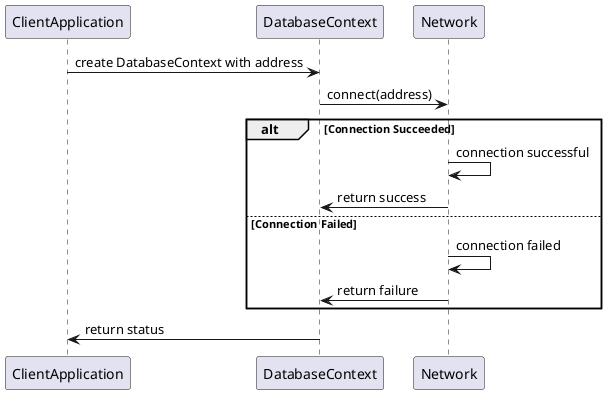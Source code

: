 @startuml

'connect to server'

ClientApplication -> DatabaseContext : create DatabaseContext with address
DatabaseContext -> Network : connect(address)
alt Connection Succeeded
	Network -> Network : connection successful
	Network -> DatabaseContext : return success
else Connection Failed
	Network -> Network : connection failed
	Network -> DatabaseContext : return failure
end
DatabaseContext -> ClientApplication : return status

@enduml

@startuml

'library process transaction'

ClientApplication -> Transaction : create Transaction
ClientApplication -> Transaction : add(statement)
Transaction -> ClientApplication :
ClientApplication -> Transaction : commit()
Transaction -> DatabaseContext : commit(self)
DatabaseContext -> DatabaseContext : serialize(transaction)
DatabaseContext -> Network : send(transaction)
Network -> DatabaseServer : send(data)
DatabaseServer -> DatabaseServer : process(transaction)
DatabaseServer -> Network : return result
Network -> DatabaseContext : return result
DatabaseContext -> Transaction : return result
Transaction -> ClientApplication : return result

@enduml

@startuml

'CLI process statement'

loop until client terminates program
	User -> CLIApplication : type statement
	CLIApplication -> CLIApplication : invoke Library Process Transaction sequence
	CLIApplication -> User : return data 
end

@enduml

@startuml

'Backend process statement'

ClientLibrary -> DatabaseServer : send(transaction)
loop for each statement in transaction
    DatabaseServer -> DatabaseServer : process(statement)
    alt TransactionSucceeds
        DatabaseServer -> ClientLibrary : return result
    else TransactionFails
        DatabaseServer -> ClientLibrary : return error
    end
end
@enduml
